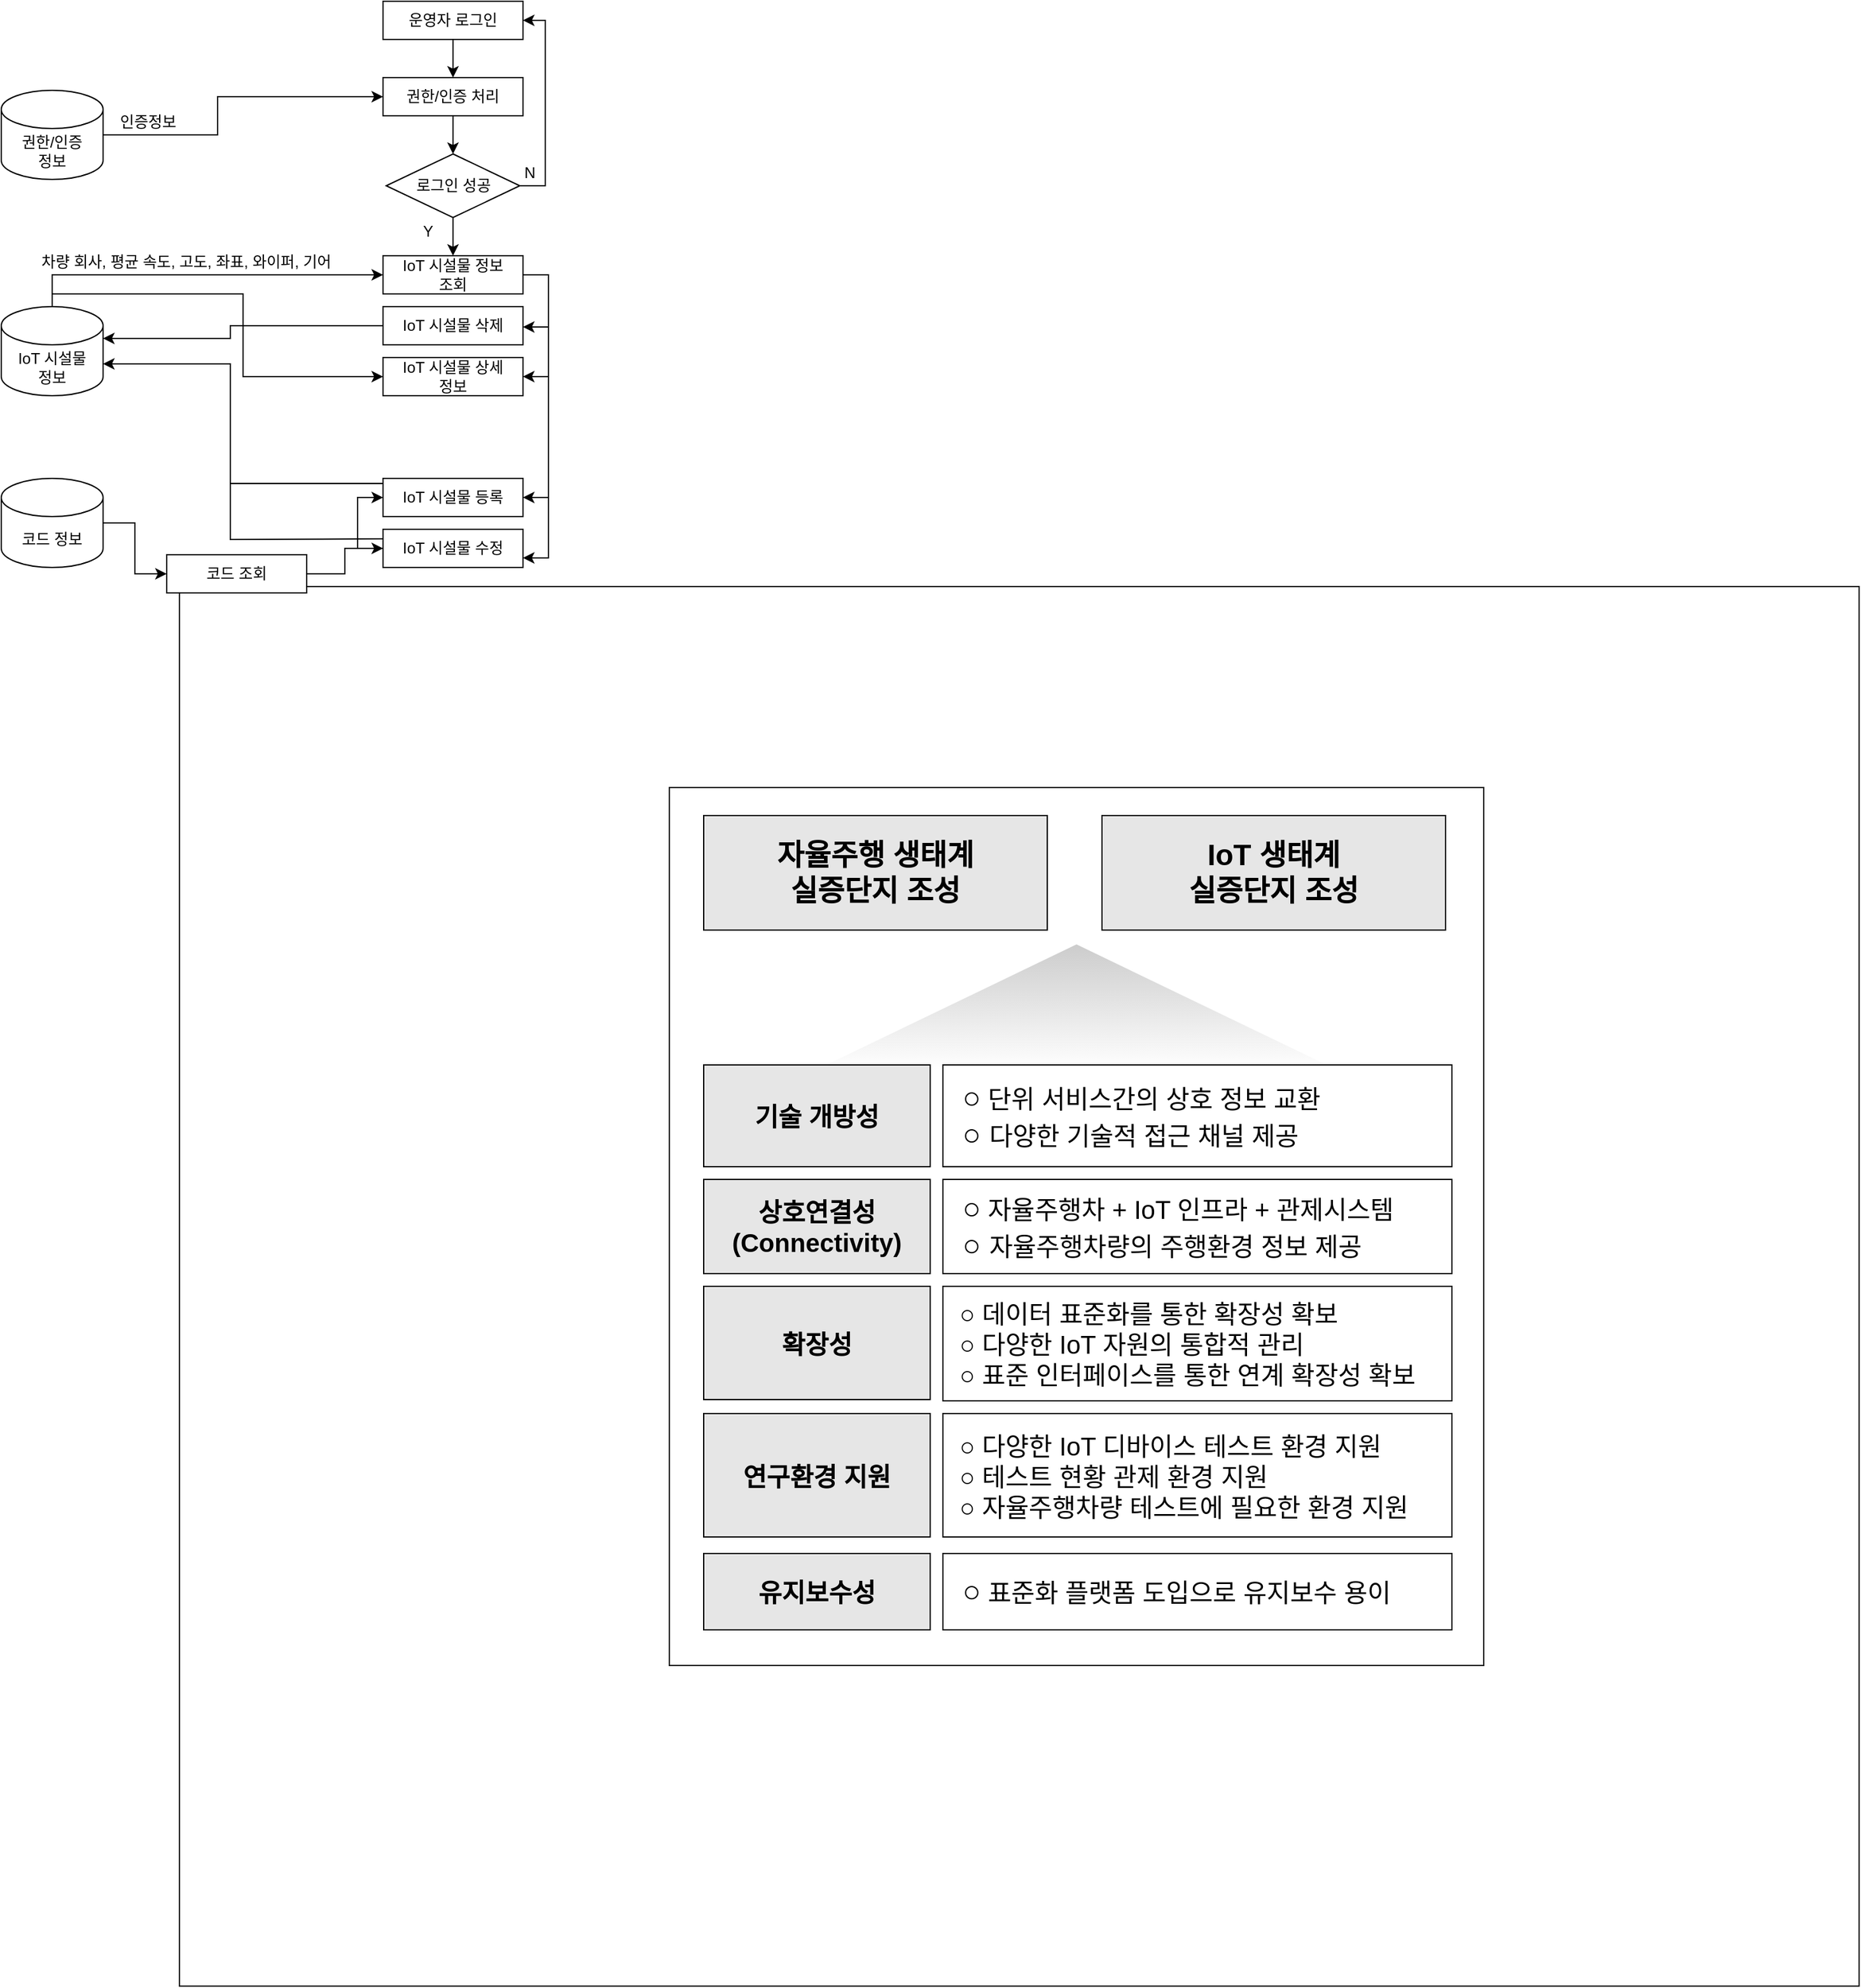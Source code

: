<mxfile version="20.7.4" type="github">
  <diagram id="C5RBs43oDa-KdzZeNtuy" name="Page-1">
    <mxGraphModel dx="2514" dy="899" grid="1" gridSize="10" guides="1" tooltips="1" connect="1" arrows="1" fold="1" page="1" pageScale="1" pageWidth="827" pageHeight="1169" math="0" shadow="0">
      <root>
        <mxCell id="WIyWlLk6GJQsqaUBKTNV-0" />
        <mxCell id="WIyWlLk6GJQsqaUBKTNV-1" parent="WIyWlLk6GJQsqaUBKTNV-0" />
        <mxCell id="ivhpfwpFvVWBJYwfZajC-16" value="" style="rounded=0;whiteSpace=wrap;html=1;" vertex="1" parent="WIyWlLk6GJQsqaUBKTNV-1">
          <mxGeometry x="110" y="580" width="1320" height="1100" as="geometry" />
        </mxCell>
        <mxCell id="dXCsXWzUOnE5lSZDAf7W-0" value="" style="rounded=0;whiteSpace=wrap;html=1;" parent="WIyWlLk6GJQsqaUBKTNV-1" vertex="1">
          <mxGeometry x="495" y="738" width="640" height="690" as="geometry" />
        </mxCell>
        <mxCell id="dXCsXWzUOnE5lSZDAf7W-1" value="권한/인증&lt;br&gt;정보" style="shape=cylinder3;whiteSpace=wrap;html=1;boundedLbl=1;backgroundOutline=1;size=15;" parent="WIyWlLk6GJQsqaUBKTNV-1" vertex="1">
          <mxGeometry x="-30" y="190" width="80" height="70" as="geometry" />
        </mxCell>
        <mxCell id="dXCsXWzUOnE5lSZDAf7W-2" value="운영자 로그인" style="rounded=0;whiteSpace=wrap;html=1;" parent="WIyWlLk6GJQsqaUBKTNV-1" vertex="1">
          <mxGeometry x="270" y="120" width="110" height="30" as="geometry" />
        </mxCell>
        <mxCell id="dXCsXWzUOnE5lSZDAf7W-3" value="권한/인증 처리" style="rounded=0;whiteSpace=wrap;html=1;" parent="WIyWlLk6GJQsqaUBKTNV-1" vertex="1">
          <mxGeometry x="270" y="180" width="110" height="30" as="geometry" />
        </mxCell>
        <mxCell id="dXCsXWzUOnE5lSZDAf7W-13" value="" style="edgeStyle=orthogonalEdgeStyle;rounded=0;orthogonalLoop=1;jettySize=auto;html=1;entryX=1;entryY=0.5;entryDx=0;entryDy=0;exitX=1;exitY=0.5;exitDx=0;exitDy=0;" parent="WIyWlLk6GJQsqaUBKTNV-1" source="dXCsXWzUOnE5lSZDAf7W-4" target="dXCsXWzUOnE5lSZDAf7W-2" edge="1">
          <mxGeometry relative="1" as="geometry">
            <mxPoint x="420" y="140" as="targetPoint" />
          </mxGeometry>
        </mxCell>
        <mxCell id="dXCsXWzUOnE5lSZDAf7W-4" value="로그인 성공" style="rhombus;whiteSpace=wrap;html=1;" parent="WIyWlLk6GJQsqaUBKTNV-1" vertex="1">
          <mxGeometry x="272.5" y="240" width="105" height="50" as="geometry" />
        </mxCell>
        <mxCell id="dXCsXWzUOnE5lSZDAf7W-7" value="" style="edgeStyle=elbowEdgeStyle;elbow=horizontal;endArrow=classic;html=1;rounded=0;entryX=0;entryY=0.5;entryDx=0;entryDy=0;exitX=1;exitY=0.5;exitDx=0;exitDy=0;exitPerimeter=0;" parent="WIyWlLk6GJQsqaUBKTNV-1" source="dXCsXWzUOnE5lSZDAf7W-1" target="dXCsXWzUOnE5lSZDAf7W-3" edge="1">
          <mxGeometry width="50" height="50" relative="1" as="geometry">
            <mxPoint x="110" y="210" as="sourcePoint" />
            <mxPoint x="160" y="160" as="targetPoint" />
            <Array as="points">
              <mxPoint x="140" y="240" />
            </Array>
          </mxGeometry>
        </mxCell>
        <mxCell id="dXCsXWzUOnE5lSZDAf7W-8" value="인증정보" style="text;html=1;resizable=0;autosize=1;align=center;verticalAlign=middle;points=[];fillColor=none;strokeColor=none;rounded=0;" parent="WIyWlLk6GJQsqaUBKTNV-1" vertex="1">
          <mxGeometry x="50" y="200" width="70" height="30" as="geometry" />
        </mxCell>
        <mxCell id="dXCsXWzUOnE5lSZDAf7W-9" value="" style="endArrow=classic;html=1;rounded=0;exitX=0.5;exitY=1;exitDx=0;exitDy=0;entryX=0.5;entryY=0;entryDx=0;entryDy=0;" parent="WIyWlLk6GJQsqaUBKTNV-1" source="dXCsXWzUOnE5lSZDAf7W-2" target="dXCsXWzUOnE5lSZDAf7W-3" edge="1">
          <mxGeometry width="50" height="50" relative="1" as="geometry">
            <mxPoint x="260" y="230" as="sourcePoint" />
            <mxPoint x="310" y="180" as="targetPoint" />
          </mxGeometry>
        </mxCell>
        <mxCell id="dXCsXWzUOnE5lSZDAf7W-10" value="" style="endArrow=classic;html=1;rounded=0;entryX=0.5;entryY=0;entryDx=0;entryDy=0;exitX=0.5;exitY=1;exitDx=0;exitDy=0;" parent="WIyWlLk6GJQsqaUBKTNV-1" source="dXCsXWzUOnE5lSZDAf7W-3" target="dXCsXWzUOnE5lSZDAf7W-4" edge="1">
          <mxGeometry width="50" height="50" relative="1" as="geometry">
            <mxPoint x="260" y="230" as="sourcePoint" />
            <mxPoint x="310" y="180" as="targetPoint" />
          </mxGeometry>
        </mxCell>
        <mxCell id="dXCsXWzUOnE5lSZDAf7W-11" value="" style="endArrow=classic;html=1;rounded=0;exitX=0.5;exitY=1;exitDx=0;exitDy=0;" parent="WIyWlLk6GJQsqaUBKTNV-1" source="dXCsXWzUOnE5lSZDAf7W-4" edge="1">
          <mxGeometry width="50" height="50" relative="1" as="geometry">
            <mxPoint x="260" y="230" as="sourcePoint" />
            <mxPoint x="325" y="320" as="targetPoint" />
          </mxGeometry>
        </mxCell>
        <mxCell id="dXCsXWzUOnE5lSZDAf7W-14" value="N" style="text;html=1;resizable=0;autosize=1;align=center;verticalAlign=middle;points=[];fillColor=none;strokeColor=none;rounded=0;" parent="WIyWlLk6GJQsqaUBKTNV-1" vertex="1">
          <mxGeometry x="370" y="240" width="30" height="30" as="geometry" />
        </mxCell>
        <mxCell id="dXCsXWzUOnE5lSZDAf7W-16" value="Y" style="text;html=1;align=center;verticalAlign=middle;resizable=0;points=[];autosize=1;strokeColor=none;fillColor=none;" parent="WIyWlLk6GJQsqaUBKTNV-1" vertex="1">
          <mxGeometry x="290" y="286" width="30" height="30" as="geometry" />
        </mxCell>
        <mxCell id="f4TcHpoUOfBV6E7hm2ab-18" value="" style="edgeStyle=orthogonalEdgeStyle;rounded=0;orthogonalLoop=1;jettySize=auto;html=1;endArrow=classic;endFill=1;entryX=1;entryY=0.75;entryDx=0;entryDy=0;" parent="WIyWlLk6GJQsqaUBKTNV-1" source="dXCsXWzUOnE5lSZDAf7W-19" target="f4TcHpoUOfBV6E7hm2ab-2" edge="1">
          <mxGeometry relative="1" as="geometry">
            <mxPoint x="515" y="335" as="targetPoint" />
            <Array as="points">
              <mxPoint x="400" y="335" />
              <mxPoint x="400" y="558" />
            </Array>
          </mxGeometry>
        </mxCell>
        <mxCell id="dXCsXWzUOnE5lSZDAf7W-19" value="IoT 시설물 정보 &lt;br&gt;조회" style="rounded=0;whiteSpace=wrap;html=1;" parent="WIyWlLk6GJQsqaUBKTNV-1" vertex="1">
          <mxGeometry x="270" y="320" width="110" height="30" as="geometry" />
        </mxCell>
        <mxCell id="JHsoXekGntLmaK2EYn77-10" value="" style="edgeStyle=orthogonalEdgeStyle;rounded=0;orthogonalLoop=1;jettySize=auto;html=1;entryX=0;entryY=0.5;entryDx=0;entryDy=0;" parent="WIyWlLk6GJQsqaUBKTNV-1" source="dXCsXWzUOnE5lSZDAf7W-117" target="dXCsXWzUOnE5lSZDAf7W-19" edge="1">
          <mxGeometry relative="1" as="geometry">
            <Array as="points">
              <mxPoint x="10" y="335" />
            </Array>
          </mxGeometry>
        </mxCell>
        <mxCell id="f4TcHpoUOfBV6E7hm2ab-14" value="" style="edgeStyle=orthogonalEdgeStyle;rounded=0;orthogonalLoop=1;jettySize=auto;html=1;endArrow=classic;endFill=1;entryX=0;entryY=0.5;entryDx=0;entryDy=0;" parent="WIyWlLk6GJQsqaUBKTNV-1" target="JHsoXekGntLmaK2EYn77-34" edge="1">
          <mxGeometry relative="1" as="geometry">
            <mxPoint x="10" y="350" as="sourcePoint" />
            <mxPoint x="170" y="395" as="targetPoint" />
            <Array as="points">
              <mxPoint x="160" y="350" />
              <mxPoint x="160" y="415" />
            </Array>
          </mxGeometry>
        </mxCell>
        <mxCell id="dXCsXWzUOnE5lSZDAf7W-117" value="IoT 시설물&lt;br&gt;정보" style="shape=cylinder3;whiteSpace=wrap;html=1;boundedLbl=1;backgroundOutline=1;size=15;" parent="WIyWlLk6GJQsqaUBKTNV-1" vertex="1">
          <mxGeometry x="-30" y="360" width="80" height="70" as="geometry" />
        </mxCell>
        <mxCell id="f4TcHpoUOfBV6E7hm2ab-15" value="" style="edgeStyle=orthogonalEdgeStyle;rounded=0;orthogonalLoop=1;jettySize=auto;html=1;endArrow=classic;endFill=1;entryX=1;entryY=0;entryDx=0;entryDy=25;entryPerimeter=0;" parent="WIyWlLk6GJQsqaUBKTNV-1" source="JHsoXekGntLmaK2EYn77-1" target="dXCsXWzUOnE5lSZDAf7W-117" edge="1">
          <mxGeometry relative="1" as="geometry">
            <Array as="points">
              <mxPoint x="150" y="375" />
              <mxPoint x="150" y="385" />
            </Array>
          </mxGeometry>
        </mxCell>
        <mxCell id="JHsoXekGntLmaK2EYn77-1" value="IoT 시설물 삭제" style="rounded=0;whiteSpace=wrap;html=1;" parent="WIyWlLk6GJQsqaUBKTNV-1" vertex="1">
          <mxGeometry x="270" y="360" width="110" height="30" as="geometry" />
        </mxCell>
        <mxCell id="f4TcHpoUOfBV6E7hm2ab-6" value="" style="edgeStyle=orthogonalEdgeStyle;rounded=0;orthogonalLoop=1;jettySize=auto;html=1;" parent="WIyWlLk6GJQsqaUBKTNV-1" source="JHsoXekGntLmaK2EYn77-6" target="f4TcHpoUOfBV6E7hm2ab-2" edge="1">
          <mxGeometry relative="1" as="geometry" />
        </mxCell>
        <mxCell id="JHsoXekGntLmaK2EYn77-6" value="코드 조회" style="rounded=0;whiteSpace=wrap;html=1;" parent="WIyWlLk6GJQsqaUBKTNV-1" vertex="1">
          <mxGeometry x="100" y="555" width="110" height="30" as="geometry" />
        </mxCell>
        <mxCell id="JHsoXekGntLmaK2EYn77-34" value="IoT 시설물 상세 &lt;br&gt;정보" style="rounded=0;whiteSpace=wrap;html=1;" parent="WIyWlLk6GJQsqaUBKTNV-1" vertex="1">
          <mxGeometry x="270" y="400" width="110" height="30" as="geometry" />
        </mxCell>
        <mxCell id="f4TcHpoUOfBV6E7hm2ab-4" value="" style="edgeStyle=orthogonalEdgeStyle;rounded=0;orthogonalLoop=1;jettySize=auto;html=1;" parent="WIyWlLk6GJQsqaUBKTNV-1" source="JHsoXekGntLmaK2EYn77-48" target="JHsoXekGntLmaK2EYn77-6" edge="1">
          <mxGeometry relative="1" as="geometry" />
        </mxCell>
        <mxCell id="JHsoXekGntLmaK2EYn77-48" value="코드 정보" style="shape=cylinder3;whiteSpace=wrap;html=1;boundedLbl=1;backgroundOutline=1;size=15;" parent="WIyWlLk6GJQsqaUBKTNV-1" vertex="1">
          <mxGeometry x="-30" y="495" width="80" height="70" as="geometry" />
        </mxCell>
        <mxCell id="f4TcHpoUOfBV6E7hm2ab-11" value="" style="edgeStyle=orthogonalEdgeStyle;rounded=0;orthogonalLoop=1;jettySize=auto;html=1;endArrow=none;endFill=0;" parent="WIyWlLk6GJQsqaUBKTNV-1" edge="1">
          <mxGeometry relative="1" as="geometry">
            <mxPoint x="270" y="499" as="sourcePoint" />
            <mxPoint x="150" y="499" as="targetPoint" />
          </mxGeometry>
        </mxCell>
        <mxCell id="f4TcHpoUOfBV6E7hm2ab-1" value="IoT 시설물 등록" style="rounded=0;whiteSpace=wrap;html=1;" parent="WIyWlLk6GJQsqaUBKTNV-1" vertex="1">
          <mxGeometry x="270" y="495" width="110" height="30" as="geometry" />
        </mxCell>
        <mxCell id="f4TcHpoUOfBV6E7hm2ab-7" style="edgeStyle=orthogonalEdgeStyle;rounded=0;orthogonalLoop=1;jettySize=auto;html=1;exitX=0;exitY=0.5;exitDx=0;exitDy=0;entryX=0;entryY=0.5;entryDx=0;entryDy=0;" parent="WIyWlLk6GJQsqaUBKTNV-1" source="f4TcHpoUOfBV6E7hm2ab-2" target="f4TcHpoUOfBV6E7hm2ab-1" edge="1">
          <mxGeometry relative="1" as="geometry" />
        </mxCell>
        <mxCell id="f4TcHpoUOfBV6E7hm2ab-2" value="IoT 시설물 수정" style="rounded=0;whiteSpace=wrap;html=1;" parent="WIyWlLk6GJQsqaUBKTNV-1" vertex="1">
          <mxGeometry x="270" y="535" width="110" height="30" as="geometry" />
        </mxCell>
        <mxCell id="f4TcHpoUOfBV6E7hm2ab-3" value="차량 회사, 평균 속도, 고도, 좌표, 와이퍼, 기어" style="text;html=1;resizable=0;autosize=1;align=center;verticalAlign=middle;points=[];fillColor=none;strokeColor=none;rounded=0;" parent="WIyWlLk6GJQsqaUBKTNV-1" vertex="1">
          <mxGeometry x="-20" y="310" width="270" height="30" as="geometry" />
        </mxCell>
        <mxCell id="f4TcHpoUOfBV6E7hm2ab-9" value="" style="endArrow=classic;html=1;rounded=0;exitX=0;exitY=0.25;exitDx=0;exitDy=0;entryX=1;entryY=0;entryDx=0;entryDy=45;entryPerimeter=0;" parent="WIyWlLk6GJQsqaUBKTNV-1" source="f4TcHpoUOfBV6E7hm2ab-2" target="dXCsXWzUOnE5lSZDAf7W-117" edge="1">
          <mxGeometry width="50" height="50" relative="1" as="geometry">
            <mxPoint x="140" y="420" as="sourcePoint" />
            <mxPoint x="190" y="370" as="targetPoint" />
            <Array as="points">
              <mxPoint x="150" y="543" />
              <mxPoint x="150" y="405" />
            </Array>
          </mxGeometry>
        </mxCell>
        <mxCell id="f4TcHpoUOfBV6E7hm2ab-19" value="" style="endArrow=classic;html=1;rounded=0;entryX=1;entryY=0.5;entryDx=0;entryDy=0;" parent="WIyWlLk6GJQsqaUBKTNV-1" target="f4TcHpoUOfBV6E7hm2ab-1" edge="1">
          <mxGeometry width="50" height="50" relative="1" as="geometry">
            <mxPoint x="400" y="510" as="sourcePoint" />
            <mxPoint x="240" y="370" as="targetPoint" />
          </mxGeometry>
        </mxCell>
        <mxCell id="f4TcHpoUOfBV6E7hm2ab-20" value="" style="endArrow=classic;html=1;rounded=0;entryX=1;entryY=0.5;entryDx=0;entryDy=0;" parent="WIyWlLk6GJQsqaUBKTNV-1" edge="1">
          <mxGeometry width="50" height="50" relative="1" as="geometry">
            <mxPoint x="400" y="376" as="sourcePoint" />
            <mxPoint x="380" y="376" as="targetPoint" />
          </mxGeometry>
        </mxCell>
        <mxCell id="f4TcHpoUOfBV6E7hm2ab-21" value="" style="endArrow=classic;html=1;rounded=0;entryX=1;entryY=0.5;entryDx=0;entryDy=0;" parent="WIyWlLk6GJQsqaUBKTNV-1" edge="1">
          <mxGeometry width="50" height="50" relative="1" as="geometry">
            <mxPoint x="400" y="415" as="sourcePoint" />
            <mxPoint x="380" y="415" as="targetPoint" />
          </mxGeometry>
        </mxCell>
        <mxCell id="ivhpfwpFvVWBJYwfZajC-0" value="&lt;b style=&quot;font-size: 23px;&quot;&gt;자율주행 생태계&lt;br&gt;실증단지 조성&lt;/b&gt;" style="rounded=0;whiteSpace=wrap;html=1;fillStyle=auto;fillColor=#E6E6E6;" vertex="1" parent="WIyWlLk6GJQsqaUBKTNV-1">
          <mxGeometry x="522" y="760" width="270" height="90" as="geometry" />
        </mxCell>
        <mxCell id="ivhpfwpFvVWBJYwfZajC-1" value="&lt;font style=&quot;font-size: 23px;&quot;&gt;&lt;b&gt;IoT 생태계&lt;br&gt;실증단지 조성&lt;/b&gt;&lt;/font&gt;" style="rounded=0;whiteSpace=wrap;html=1;fillColor=#E6E6E6;" vertex="1" parent="WIyWlLk6GJQsqaUBKTNV-1">
          <mxGeometry x="835" y="760" width="270" height="90" as="geometry" />
        </mxCell>
        <mxCell id="ivhpfwpFvVWBJYwfZajC-2" value="" style="triangle;whiteSpace=wrap;html=1;labelBackgroundColor=#ffffff;fillStyle=auto;fontSize=21;fontColor=none;fillColor=default;rotation=-90;gradientColor=#CCCCCC;gradientDirection=east;strokeColor=none;" vertex="1" parent="WIyWlLk6GJQsqaUBKTNV-1">
          <mxGeometry x="765.63" y="705.63" width="98.75" height="410" as="geometry" />
        </mxCell>
        <mxCell id="ivhpfwpFvVWBJYwfZajC-5" value="&lt;font style=&quot;font-size: 20px;&quot;&gt;기술 개방성&lt;/font&gt;" style="rounded=0;whiteSpace=wrap;html=1;fillStyle=auto;fillColor=#E6E6E6;fontStyle=1" vertex="1" parent="WIyWlLk6GJQsqaUBKTNV-1">
          <mxGeometry x="522" y="956" width="178" height="80" as="geometry" />
        </mxCell>
        <mxCell id="ivhpfwpFvVWBJYwfZajC-6" value="&lt;font style=&quot;font-size: 20px;&quot;&gt;상호연결성&lt;br&gt;(Connectivity)&lt;br&gt;&lt;/font&gt;" style="rounded=0;whiteSpace=wrap;html=1;fillStyle=auto;fillColor=#E6E6E6;fontStyle=1" vertex="1" parent="WIyWlLk6GJQsqaUBKTNV-1">
          <mxGeometry x="522" y="1046" width="178" height="74" as="geometry" />
        </mxCell>
        <mxCell id="ivhpfwpFvVWBJYwfZajC-7" value="&lt;span style=&quot;font-size: 20px;&quot;&gt;확장성&lt;/span&gt;" style="rounded=0;whiteSpace=wrap;html=1;fillStyle=auto;fillColor=#E6E6E6;fontStyle=1" vertex="1" parent="WIyWlLk6GJQsqaUBKTNV-1">
          <mxGeometry x="522" y="1130" width="178" height="89" as="geometry" />
        </mxCell>
        <mxCell id="ivhpfwpFvVWBJYwfZajC-8" value="&lt;font style=&quot;font-size: 20px;&quot;&gt;연구환경 지원&lt;/font&gt;" style="rounded=0;whiteSpace=wrap;html=1;fillStyle=auto;fillColor=#E6E6E6;fontStyle=1" vertex="1" parent="WIyWlLk6GJQsqaUBKTNV-1">
          <mxGeometry x="522" y="1230" width="178" height="97" as="geometry" />
        </mxCell>
        <mxCell id="ivhpfwpFvVWBJYwfZajC-9" value="&lt;font style=&quot;font-size: 20px;&quot;&gt;유지보수성&lt;/font&gt;" style="rounded=0;whiteSpace=wrap;html=1;fillStyle=auto;fillColor=#E6E6E6;fontStyle=1" vertex="1" parent="WIyWlLk6GJQsqaUBKTNV-1">
          <mxGeometry x="522" y="1340" width="178" height="60" as="geometry" />
        </mxCell>
        <mxCell id="ivhpfwpFvVWBJYwfZajC-10" value="&lt;span style=&quot;font-weight: 400;&quot;&gt;&lt;font style=&quot;font-size: 24px;&quot;&gt;&amp;nbsp; ○&lt;/font&gt;&lt;/span&gt;&lt;span style=&quot;font-size: 20px; font-weight: 400;&quot;&gt; 단위 서비스간의 상호 정보 교환&lt;br&gt;&lt;/span&gt;&lt;span style=&quot;font-size: 24px; font-weight: 400;&quot;&gt;&amp;nbsp; ○ &lt;/span&gt;&lt;span style=&quot;font-weight: 400; font-size: 20px;&quot;&gt;다양한 기술적 접근 채널 제공&lt;/span&gt;&lt;span style=&quot;font-size: 20px; font-weight: 400;&quot;&gt;&lt;br&gt;&lt;/span&gt;" style="rounded=0;whiteSpace=wrap;html=1;fillStyle=auto;fillColor=#FFFFFF;fontStyle=1;align=left;" vertex="1" parent="WIyWlLk6GJQsqaUBKTNV-1">
          <mxGeometry x="710" y="956" width="400" height="80" as="geometry" />
        </mxCell>
        <mxCell id="ivhpfwpFvVWBJYwfZajC-11" value="&lt;span style=&quot;font-weight: 400;&quot;&gt;&lt;font style=&quot;font-size: 24px;&quot;&gt;&amp;nbsp; ○&lt;/font&gt;&lt;/span&gt;&lt;span style=&quot;font-size: 20px; font-weight: 400;&quot;&gt;&amp;nbsp;자율주행차 + IoT 인프라 + 관제시스템&lt;br&gt;&lt;/span&gt;&lt;span style=&quot;font-size: 24px; font-weight: 400;&quot;&gt;&amp;nbsp; ○ &lt;/span&gt;&lt;span style=&quot;font-weight: 400; font-size: 20px;&quot;&gt;자율주행차량의 주행환경 정보 제공&lt;/span&gt;&lt;span style=&quot;font-size: 20px; font-weight: 400;&quot;&gt;&lt;br&gt;&lt;/span&gt;" style="rounded=0;whiteSpace=wrap;html=1;fillStyle=auto;fillColor=#FFFFFF;fontStyle=1;align=left;" vertex="1" parent="WIyWlLk6GJQsqaUBKTNV-1">
          <mxGeometry x="710" y="1046" width="400" height="74" as="geometry" />
        </mxCell>
        <mxCell id="ivhpfwpFvVWBJYwfZajC-12" value="&lt;font style=&quot;font-size: 20px;&quot;&gt;&lt;span style=&quot;font-weight: 400;&quot;&gt;&lt;font style=&quot;font-size: 20px;&quot;&gt;&amp;nbsp; ○&lt;/font&gt;&lt;/span&gt;&lt;span style=&quot;font-weight: 400;&quot;&gt;&amp;nbsp;데이터 표준화를 통한 확장성 확보&lt;br&gt;&lt;/span&gt;&lt;span style=&quot;font-weight: 400;&quot;&gt;&amp;nbsp; ○ &lt;/span&gt;&lt;span style=&quot;font-weight: 400;&quot;&gt;다양한 IoT 자원의 통합적 관리&lt;br&gt;&lt;/span&gt;&lt;span style=&quot;font-weight: 400;&quot;&gt;&amp;nbsp;&amp;nbsp;&lt;/span&gt;&lt;span style=&quot;font-weight: 400;&quot;&gt;○ &lt;/span&gt;&lt;span style=&quot;font-weight: 400;&quot;&gt;표준 인터페이스를 통한 연계 확장성 확보&lt;/span&gt;&lt;/font&gt;&lt;span style=&quot;font-size: 20px; font-weight: 400;&quot;&gt;&lt;br&gt;&lt;/span&gt;" style="rounded=0;whiteSpace=wrap;html=1;fillStyle=auto;fillColor=#FFFFFF;fontStyle=1;align=left;" vertex="1" parent="WIyWlLk6GJQsqaUBKTNV-1">
          <mxGeometry x="710" y="1130" width="400" height="90" as="geometry" />
        </mxCell>
        <mxCell id="ivhpfwpFvVWBJYwfZajC-14" value="&lt;span style=&quot;font-weight: 400;&quot;&gt;&lt;font style=&quot;font-size: 24px;&quot;&gt;&amp;nbsp; ○&lt;/font&gt;&lt;/span&gt;&lt;span style=&quot;font-size: 20px; font-weight: 400;&quot;&gt;&amp;nbsp;표준화 플랫폼 도입으로 유지보수 용이&lt;/span&gt;&lt;span style=&quot;font-size: 20px; font-weight: 400;&quot;&gt;&lt;br&gt;&lt;/span&gt;" style="rounded=0;whiteSpace=wrap;html=1;fillStyle=auto;fillColor=#FFFFFF;fontStyle=1;align=left;" vertex="1" parent="WIyWlLk6GJQsqaUBKTNV-1">
          <mxGeometry x="710" y="1340" width="400" height="60" as="geometry" />
        </mxCell>
        <mxCell id="ivhpfwpFvVWBJYwfZajC-15" value="&lt;font style=&quot;font-size: 20px;&quot;&gt;&lt;span style=&quot;font-weight: 400;&quot;&gt;&lt;font style=&quot;font-size: 20px;&quot;&gt;&amp;nbsp; ○&lt;/font&gt;&lt;/span&gt;&lt;span style=&quot;font-weight: 400;&quot;&gt;&amp;nbsp;다양한 IoT 디바이스 테스트 환경 지원&lt;br&gt;&lt;/span&gt;&lt;span style=&quot;font-weight: 400;&quot;&gt;&amp;nbsp; ○ 테스트 현황 관제 환경 지원&lt;/span&gt;&lt;span style=&quot;font-weight: 400;&quot;&gt;&lt;br&gt;&lt;/span&gt;&lt;span style=&quot;font-weight: 400;&quot;&gt;&amp;nbsp;&amp;nbsp;&lt;/span&gt;&lt;span style=&quot;font-weight: 400;&quot;&gt;○ 자율주행차량 테스트에 필요한 환경 지원&lt;/span&gt;&lt;/font&gt;&lt;span style=&quot;font-size: 20px; font-weight: 400;&quot;&gt;&lt;br&gt;&lt;/span&gt;" style="rounded=0;whiteSpace=wrap;html=1;fillStyle=auto;fillColor=#FFFFFF;fontStyle=1;align=left;" vertex="1" parent="WIyWlLk6GJQsqaUBKTNV-1">
          <mxGeometry x="710" y="1230" width="400" height="97" as="geometry" />
        </mxCell>
      </root>
    </mxGraphModel>
  </diagram>
</mxfile>
